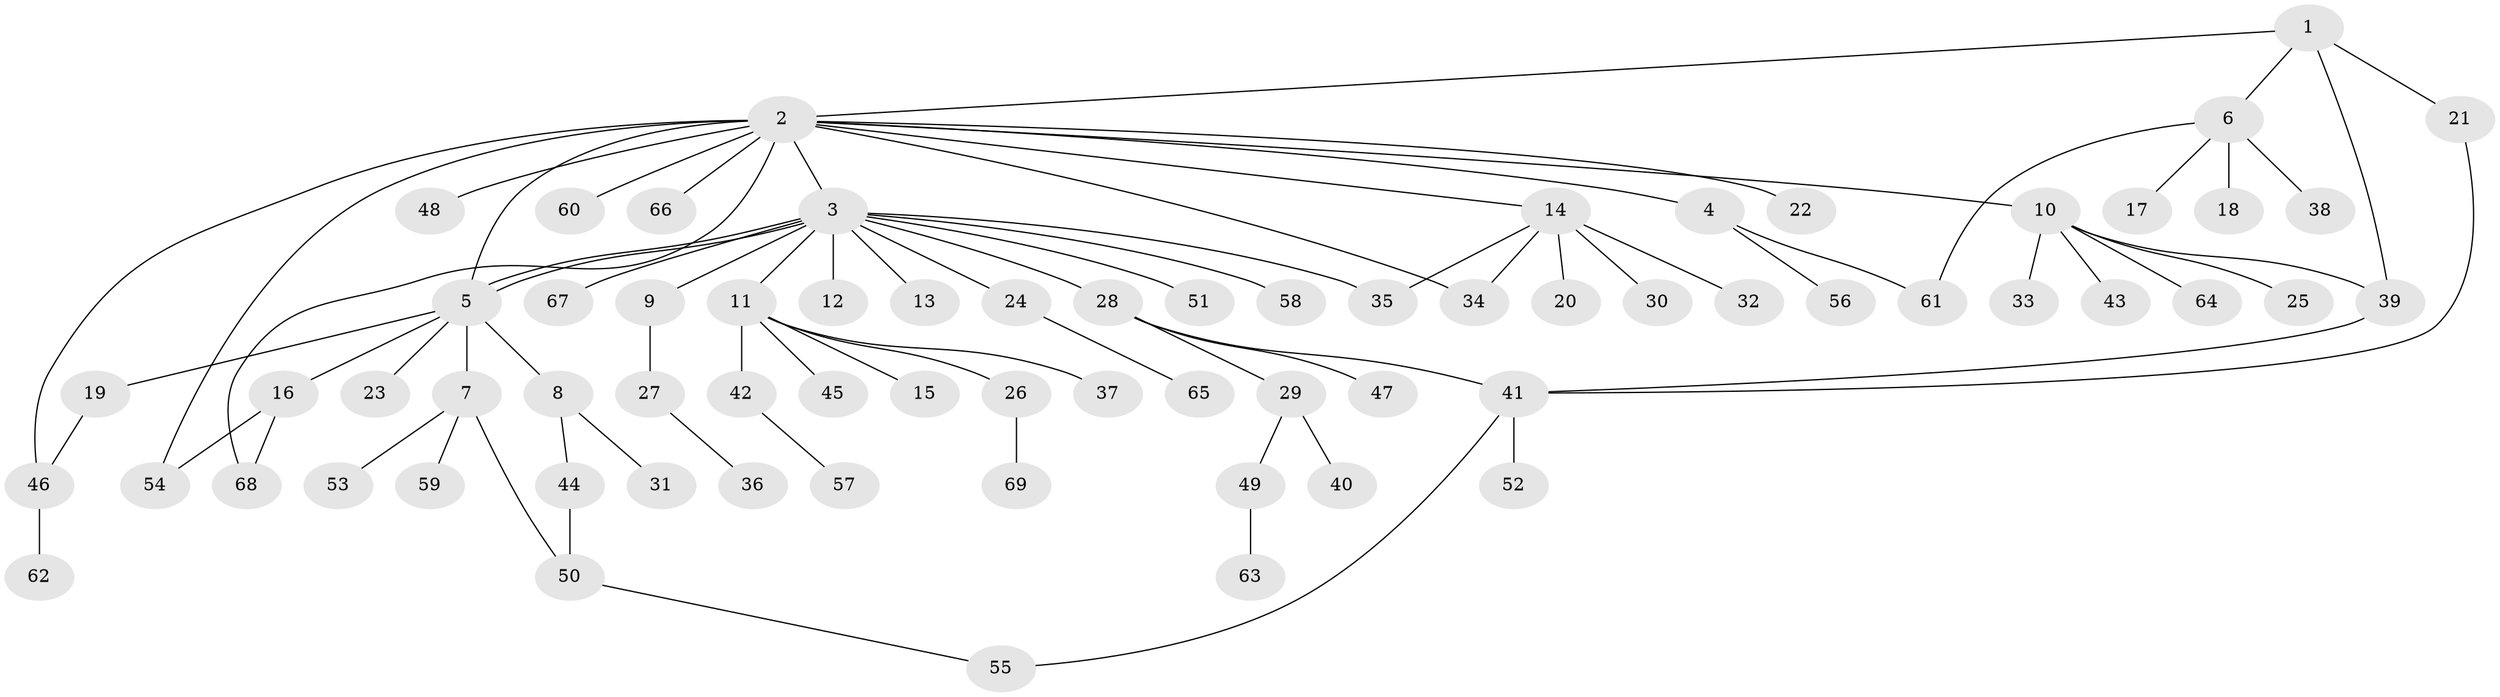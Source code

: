 // coarse degree distribution, {8: 0.024390243902439025, 1: 0.7317073170731707, 5: 0.04878048780487805, 2: 0.07317073170731707, 4: 0.07317073170731707, 15: 0.024390243902439025, 7: 0.024390243902439025}
// Generated by graph-tools (version 1.1) at 2025/50/03/04/25 21:50:39]
// undirected, 69 vertices, 81 edges
graph export_dot {
graph [start="1"]
  node [color=gray90,style=filled];
  1;
  2;
  3;
  4;
  5;
  6;
  7;
  8;
  9;
  10;
  11;
  12;
  13;
  14;
  15;
  16;
  17;
  18;
  19;
  20;
  21;
  22;
  23;
  24;
  25;
  26;
  27;
  28;
  29;
  30;
  31;
  32;
  33;
  34;
  35;
  36;
  37;
  38;
  39;
  40;
  41;
  42;
  43;
  44;
  45;
  46;
  47;
  48;
  49;
  50;
  51;
  52;
  53;
  54;
  55;
  56;
  57;
  58;
  59;
  60;
  61;
  62;
  63;
  64;
  65;
  66;
  67;
  68;
  69;
  1 -- 2;
  1 -- 6;
  1 -- 21;
  1 -- 39;
  2 -- 3;
  2 -- 4;
  2 -- 5;
  2 -- 10;
  2 -- 14;
  2 -- 22;
  2 -- 34;
  2 -- 46;
  2 -- 48;
  2 -- 54;
  2 -- 60;
  2 -- 66;
  2 -- 68;
  3 -- 5;
  3 -- 5;
  3 -- 9;
  3 -- 11;
  3 -- 12;
  3 -- 13;
  3 -- 24;
  3 -- 28;
  3 -- 35;
  3 -- 51;
  3 -- 58;
  3 -- 67;
  4 -- 56;
  4 -- 61;
  5 -- 7;
  5 -- 8;
  5 -- 16;
  5 -- 19;
  5 -- 23;
  6 -- 17;
  6 -- 18;
  6 -- 38;
  6 -- 61;
  7 -- 50;
  7 -- 53;
  7 -- 59;
  8 -- 31;
  8 -- 44;
  9 -- 27;
  10 -- 25;
  10 -- 33;
  10 -- 39;
  10 -- 43;
  10 -- 64;
  11 -- 15;
  11 -- 26;
  11 -- 37;
  11 -- 42;
  11 -- 45;
  14 -- 20;
  14 -- 30;
  14 -- 32;
  14 -- 34;
  14 -- 35;
  16 -- 54;
  16 -- 68;
  19 -- 46;
  21 -- 41;
  24 -- 65;
  26 -- 69;
  27 -- 36;
  28 -- 29;
  28 -- 41;
  28 -- 47;
  29 -- 40;
  29 -- 49;
  39 -- 41;
  41 -- 52;
  41 -- 55;
  42 -- 57;
  44 -- 50;
  46 -- 62;
  49 -- 63;
  50 -- 55;
}
